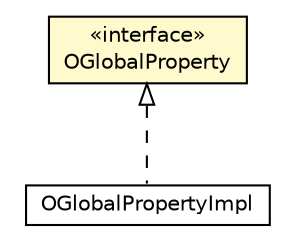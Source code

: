 #!/usr/local/bin/dot
#
# Class diagram 
# Generated by UMLGraph version R5_6-24-gf6e263 (http://www.umlgraph.org/)
#

digraph G {
	edge [fontname="Helvetica",fontsize=10,labelfontname="Helvetica",labelfontsize=10];
	node [fontname="Helvetica",fontsize=10,shape=plaintext];
	nodesep=0.25;
	ranksep=0.5;
	// com.orientechnologies.orient.core.metadata.schema.OGlobalProperty
	c1827342 [label=<<table title="com.orientechnologies.orient.core.metadata.schema.OGlobalProperty" border="0" cellborder="1" cellspacing="0" cellpadding="2" port="p" bgcolor="lemonChiffon" href="./OGlobalProperty.html">
		<tr><td><table border="0" cellspacing="0" cellpadding="1">
<tr><td align="center" balign="center"> &#171;interface&#187; </td></tr>
<tr><td align="center" balign="center"> OGlobalProperty </td></tr>
		</table></td></tr>
		</table>>, URL="./OGlobalProperty.html", fontname="Helvetica", fontcolor="black", fontsize=10.0];
	// com.orientechnologies.orient.core.metadata.schema.OGlobalPropertyImpl
	c1827351 [label=<<table title="com.orientechnologies.orient.core.metadata.schema.OGlobalPropertyImpl" border="0" cellborder="1" cellspacing="0" cellpadding="2" port="p" href="./OGlobalPropertyImpl.html">
		<tr><td><table border="0" cellspacing="0" cellpadding="1">
<tr><td align="center" balign="center"> OGlobalPropertyImpl </td></tr>
		</table></td></tr>
		</table>>, URL="./OGlobalPropertyImpl.html", fontname="Helvetica", fontcolor="black", fontsize=10.0];
	//com.orientechnologies.orient.core.metadata.schema.OGlobalPropertyImpl implements com.orientechnologies.orient.core.metadata.schema.OGlobalProperty
	c1827342:p -> c1827351:p [dir=back,arrowtail=empty,style=dashed];
}

